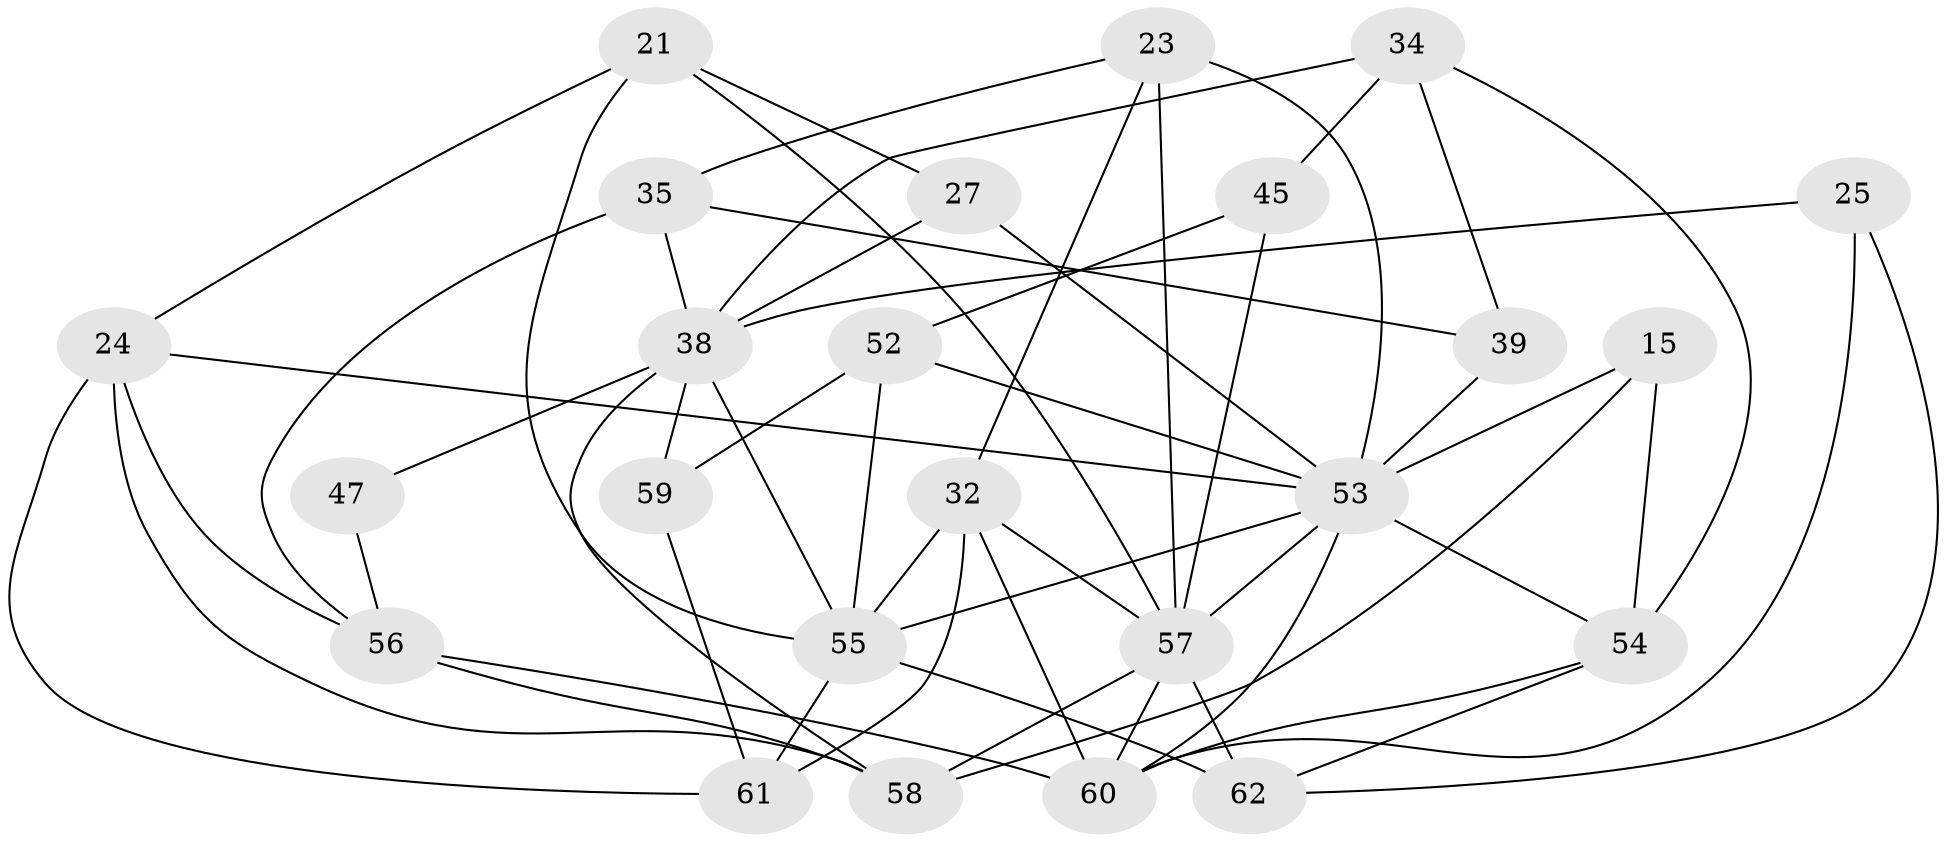 // original degree distribution, {4: 1.0}
// Generated by graph-tools (version 1.1) at 2025/02/03/04/25 22:02:30]
// undirected, 24 vertices, 56 edges
graph export_dot {
graph [start="1"]
  node [color=gray90,style=filled];
  15;
  21;
  23 [super="+22"];
  24 [super="+13"];
  25 [super="+19"];
  27;
  32 [super="+20"];
  34;
  35;
  38 [super="+33+36"];
  39;
  45 [super="+11"];
  47;
  52 [super="+44"];
  53 [super="+1+37+2+50"];
  54 [super="+9"];
  55 [super="+43"];
  56 [super="+10+14"];
  57 [super="+16+48+17"];
  58 [super="+29"];
  59;
  60 [super="+40+42"];
  61 [super="+49"];
  62 [super="+51"];
  15 -- 54 [weight=2];
  15 -- 53;
  15 -- 58;
  21 -- 27;
  21 -- 24;
  21 -- 57;
  21 -- 55;
  23 -- 35;
  23 -- 53 [weight=2];
  23 -- 32;
  23 -- 57 [weight=2];
  24 -- 58 [weight=2];
  24 -- 53;
  24 -- 56;
  24 -- 61;
  25 -- 62;
  25 -- 60;
  25 -- 38 [weight=4];
  27 -- 53 [weight=2];
  27 -- 38;
  32 -- 61 [weight=2];
  32 -- 57;
  32 -- 60;
  32 -- 55;
  34 -- 39;
  34 -- 38;
  34 -- 54;
  34 -- 45;
  35 -- 39;
  35 -- 56;
  35 -- 38;
  38 -- 58 [weight=2];
  38 -- 59 [weight=2];
  38 -- 55;
  38 -- 47 [weight=2];
  39 -- 53 [weight=2];
  45 -- 52 [weight=2];
  45 -- 57 [weight=3];
  47 -- 56 [weight=2];
  52 -- 53 [weight=2];
  52 -- 59;
  52 -- 55;
  53 -- 55 [weight=2];
  53 -- 60;
  53 -- 54;
  53 -- 57 [weight=4];
  54 -- 62;
  54 -- 60;
  55 -- 61 [weight=2];
  55 -- 62 [weight=2];
  56 -- 60 [weight=2];
  56 -- 58 [weight=2];
  57 -- 60 [weight=2];
  57 -- 62 [weight=2];
  57 -- 58 [weight=3];
  59 -- 61;
}
